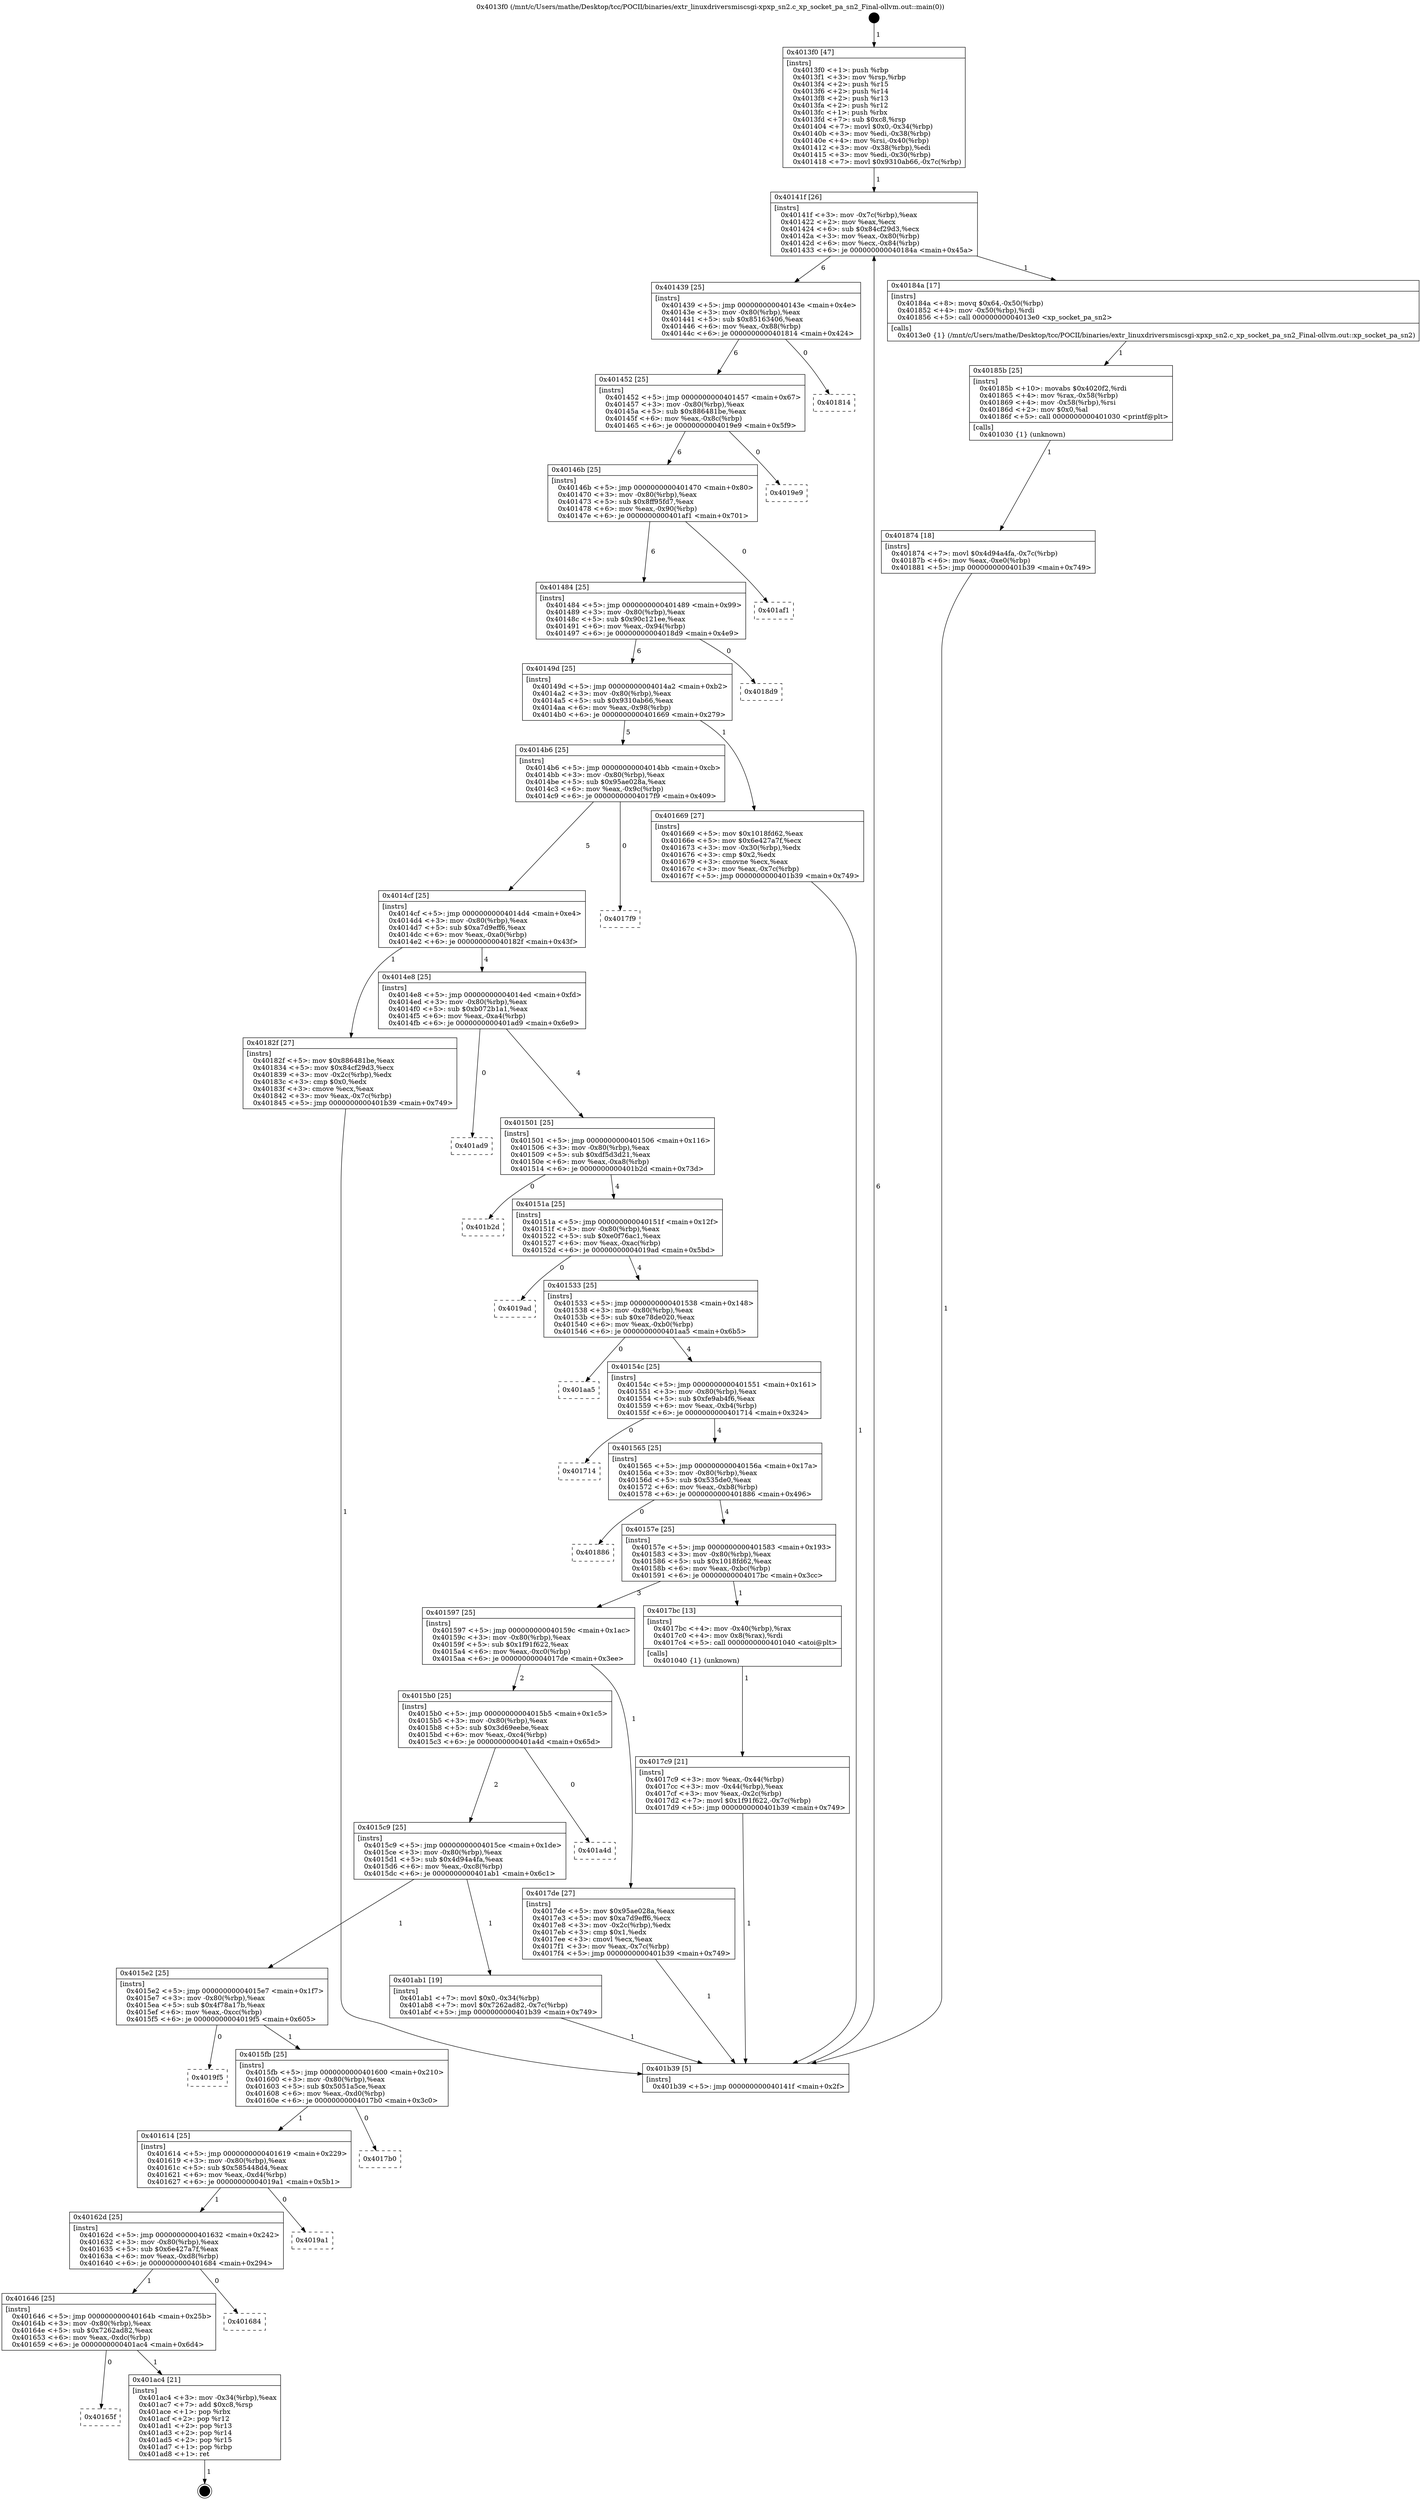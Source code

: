 digraph "0x4013f0" {
  label = "0x4013f0 (/mnt/c/Users/mathe/Desktop/tcc/POCII/binaries/extr_linuxdriversmiscsgi-xpxp_sn2.c_xp_socket_pa_sn2_Final-ollvm.out::main(0))"
  labelloc = "t"
  node[shape=record]

  Entry [label="",width=0.3,height=0.3,shape=circle,fillcolor=black,style=filled]
  "0x40141f" [label="{
     0x40141f [26]\l
     | [instrs]\l
     &nbsp;&nbsp;0x40141f \<+3\>: mov -0x7c(%rbp),%eax\l
     &nbsp;&nbsp;0x401422 \<+2\>: mov %eax,%ecx\l
     &nbsp;&nbsp;0x401424 \<+6\>: sub $0x84cf29d3,%ecx\l
     &nbsp;&nbsp;0x40142a \<+3\>: mov %eax,-0x80(%rbp)\l
     &nbsp;&nbsp;0x40142d \<+6\>: mov %ecx,-0x84(%rbp)\l
     &nbsp;&nbsp;0x401433 \<+6\>: je 000000000040184a \<main+0x45a\>\l
  }"]
  "0x40184a" [label="{
     0x40184a [17]\l
     | [instrs]\l
     &nbsp;&nbsp;0x40184a \<+8\>: movq $0x64,-0x50(%rbp)\l
     &nbsp;&nbsp;0x401852 \<+4\>: mov -0x50(%rbp),%rdi\l
     &nbsp;&nbsp;0x401856 \<+5\>: call 00000000004013e0 \<xp_socket_pa_sn2\>\l
     | [calls]\l
     &nbsp;&nbsp;0x4013e0 \{1\} (/mnt/c/Users/mathe/Desktop/tcc/POCII/binaries/extr_linuxdriversmiscsgi-xpxp_sn2.c_xp_socket_pa_sn2_Final-ollvm.out::xp_socket_pa_sn2)\l
  }"]
  "0x401439" [label="{
     0x401439 [25]\l
     | [instrs]\l
     &nbsp;&nbsp;0x401439 \<+5\>: jmp 000000000040143e \<main+0x4e\>\l
     &nbsp;&nbsp;0x40143e \<+3\>: mov -0x80(%rbp),%eax\l
     &nbsp;&nbsp;0x401441 \<+5\>: sub $0x85163406,%eax\l
     &nbsp;&nbsp;0x401446 \<+6\>: mov %eax,-0x88(%rbp)\l
     &nbsp;&nbsp;0x40144c \<+6\>: je 0000000000401814 \<main+0x424\>\l
  }"]
  Exit [label="",width=0.3,height=0.3,shape=circle,fillcolor=black,style=filled,peripheries=2]
  "0x401814" [label="{
     0x401814\l
  }", style=dashed]
  "0x401452" [label="{
     0x401452 [25]\l
     | [instrs]\l
     &nbsp;&nbsp;0x401452 \<+5\>: jmp 0000000000401457 \<main+0x67\>\l
     &nbsp;&nbsp;0x401457 \<+3\>: mov -0x80(%rbp),%eax\l
     &nbsp;&nbsp;0x40145a \<+5\>: sub $0x886481be,%eax\l
     &nbsp;&nbsp;0x40145f \<+6\>: mov %eax,-0x8c(%rbp)\l
     &nbsp;&nbsp;0x401465 \<+6\>: je 00000000004019e9 \<main+0x5f9\>\l
  }"]
  "0x40165f" [label="{
     0x40165f\l
  }", style=dashed]
  "0x4019e9" [label="{
     0x4019e9\l
  }", style=dashed]
  "0x40146b" [label="{
     0x40146b [25]\l
     | [instrs]\l
     &nbsp;&nbsp;0x40146b \<+5\>: jmp 0000000000401470 \<main+0x80\>\l
     &nbsp;&nbsp;0x401470 \<+3\>: mov -0x80(%rbp),%eax\l
     &nbsp;&nbsp;0x401473 \<+5\>: sub $0x8ff95fd7,%eax\l
     &nbsp;&nbsp;0x401478 \<+6\>: mov %eax,-0x90(%rbp)\l
     &nbsp;&nbsp;0x40147e \<+6\>: je 0000000000401af1 \<main+0x701\>\l
  }"]
  "0x401ac4" [label="{
     0x401ac4 [21]\l
     | [instrs]\l
     &nbsp;&nbsp;0x401ac4 \<+3\>: mov -0x34(%rbp),%eax\l
     &nbsp;&nbsp;0x401ac7 \<+7\>: add $0xc8,%rsp\l
     &nbsp;&nbsp;0x401ace \<+1\>: pop %rbx\l
     &nbsp;&nbsp;0x401acf \<+2\>: pop %r12\l
     &nbsp;&nbsp;0x401ad1 \<+2\>: pop %r13\l
     &nbsp;&nbsp;0x401ad3 \<+2\>: pop %r14\l
     &nbsp;&nbsp;0x401ad5 \<+2\>: pop %r15\l
     &nbsp;&nbsp;0x401ad7 \<+1\>: pop %rbp\l
     &nbsp;&nbsp;0x401ad8 \<+1\>: ret\l
  }"]
  "0x401af1" [label="{
     0x401af1\l
  }", style=dashed]
  "0x401484" [label="{
     0x401484 [25]\l
     | [instrs]\l
     &nbsp;&nbsp;0x401484 \<+5\>: jmp 0000000000401489 \<main+0x99\>\l
     &nbsp;&nbsp;0x401489 \<+3\>: mov -0x80(%rbp),%eax\l
     &nbsp;&nbsp;0x40148c \<+5\>: sub $0x90c121ee,%eax\l
     &nbsp;&nbsp;0x401491 \<+6\>: mov %eax,-0x94(%rbp)\l
     &nbsp;&nbsp;0x401497 \<+6\>: je 00000000004018d9 \<main+0x4e9\>\l
  }"]
  "0x401646" [label="{
     0x401646 [25]\l
     | [instrs]\l
     &nbsp;&nbsp;0x401646 \<+5\>: jmp 000000000040164b \<main+0x25b\>\l
     &nbsp;&nbsp;0x40164b \<+3\>: mov -0x80(%rbp),%eax\l
     &nbsp;&nbsp;0x40164e \<+5\>: sub $0x7262ad82,%eax\l
     &nbsp;&nbsp;0x401653 \<+6\>: mov %eax,-0xdc(%rbp)\l
     &nbsp;&nbsp;0x401659 \<+6\>: je 0000000000401ac4 \<main+0x6d4\>\l
  }"]
  "0x4018d9" [label="{
     0x4018d9\l
  }", style=dashed]
  "0x40149d" [label="{
     0x40149d [25]\l
     | [instrs]\l
     &nbsp;&nbsp;0x40149d \<+5\>: jmp 00000000004014a2 \<main+0xb2\>\l
     &nbsp;&nbsp;0x4014a2 \<+3\>: mov -0x80(%rbp),%eax\l
     &nbsp;&nbsp;0x4014a5 \<+5\>: sub $0x9310ab66,%eax\l
     &nbsp;&nbsp;0x4014aa \<+6\>: mov %eax,-0x98(%rbp)\l
     &nbsp;&nbsp;0x4014b0 \<+6\>: je 0000000000401669 \<main+0x279\>\l
  }"]
  "0x401684" [label="{
     0x401684\l
  }", style=dashed]
  "0x401669" [label="{
     0x401669 [27]\l
     | [instrs]\l
     &nbsp;&nbsp;0x401669 \<+5\>: mov $0x1018fd62,%eax\l
     &nbsp;&nbsp;0x40166e \<+5\>: mov $0x6e427a7f,%ecx\l
     &nbsp;&nbsp;0x401673 \<+3\>: mov -0x30(%rbp),%edx\l
     &nbsp;&nbsp;0x401676 \<+3\>: cmp $0x2,%edx\l
     &nbsp;&nbsp;0x401679 \<+3\>: cmovne %ecx,%eax\l
     &nbsp;&nbsp;0x40167c \<+3\>: mov %eax,-0x7c(%rbp)\l
     &nbsp;&nbsp;0x40167f \<+5\>: jmp 0000000000401b39 \<main+0x749\>\l
  }"]
  "0x4014b6" [label="{
     0x4014b6 [25]\l
     | [instrs]\l
     &nbsp;&nbsp;0x4014b6 \<+5\>: jmp 00000000004014bb \<main+0xcb\>\l
     &nbsp;&nbsp;0x4014bb \<+3\>: mov -0x80(%rbp),%eax\l
     &nbsp;&nbsp;0x4014be \<+5\>: sub $0x95ae028a,%eax\l
     &nbsp;&nbsp;0x4014c3 \<+6\>: mov %eax,-0x9c(%rbp)\l
     &nbsp;&nbsp;0x4014c9 \<+6\>: je 00000000004017f9 \<main+0x409\>\l
  }"]
  "0x401b39" [label="{
     0x401b39 [5]\l
     | [instrs]\l
     &nbsp;&nbsp;0x401b39 \<+5\>: jmp 000000000040141f \<main+0x2f\>\l
  }"]
  "0x4013f0" [label="{
     0x4013f0 [47]\l
     | [instrs]\l
     &nbsp;&nbsp;0x4013f0 \<+1\>: push %rbp\l
     &nbsp;&nbsp;0x4013f1 \<+3\>: mov %rsp,%rbp\l
     &nbsp;&nbsp;0x4013f4 \<+2\>: push %r15\l
     &nbsp;&nbsp;0x4013f6 \<+2\>: push %r14\l
     &nbsp;&nbsp;0x4013f8 \<+2\>: push %r13\l
     &nbsp;&nbsp;0x4013fa \<+2\>: push %r12\l
     &nbsp;&nbsp;0x4013fc \<+1\>: push %rbx\l
     &nbsp;&nbsp;0x4013fd \<+7\>: sub $0xc8,%rsp\l
     &nbsp;&nbsp;0x401404 \<+7\>: movl $0x0,-0x34(%rbp)\l
     &nbsp;&nbsp;0x40140b \<+3\>: mov %edi,-0x38(%rbp)\l
     &nbsp;&nbsp;0x40140e \<+4\>: mov %rsi,-0x40(%rbp)\l
     &nbsp;&nbsp;0x401412 \<+3\>: mov -0x38(%rbp),%edi\l
     &nbsp;&nbsp;0x401415 \<+3\>: mov %edi,-0x30(%rbp)\l
     &nbsp;&nbsp;0x401418 \<+7\>: movl $0x9310ab66,-0x7c(%rbp)\l
  }"]
  "0x40162d" [label="{
     0x40162d [25]\l
     | [instrs]\l
     &nbsp;&nbsp;0x40162d \<+5\>: jmp 0000000000401632 \<main+0x242\>\l
     &nbsp;&nbsp;0x401632 \<+3\>: mov -0x80(%rbp),%eax\l
     &nbsp;&nbsp;0x401635 \<+5\>: sub $0x6e427a7f,%eax\l
     &nbsp;&nbsp;0x40163a \<+6\>: mov %eax,-0xd8(%rbp)\l
     &nbsp;&nbsp;0x401640 \<+6\>: je 0000000000401684 \<main+0x294\>\l
  }"]
  "0x4017f9" [label="{
     0x4017f9\l
  }", style=dashed]
  "0x4014cf" [label="{
     0x4014cf [25]\l
     | [instrs]\l
     &nbsp;&nbsp;0x4014cf \<+5\>: jmp 00000000004014d4 \<main+0xe4\>\l
     &nbsp;&nbsp;0x4014d4 \<+3\>: mov -0x80(%rbp),%eax\l
     &nbsp;&nbsp;0x4014d7 \<+5\>: sub $0xa7d9eff6,%eax\l
     &nbsp;&nbsp;0x4014dc \<+6\>: mov %eax,-0xa0(%rbp)\l
     &nbsp;&nbsp;0x4014e2 \<+6\>: je 000000000040182f \<main+0x43f\>\l
  }"]
  "0x4019a1" [label="{
     0x4019a1\l
  }", style=dashed]
  "0x40182f" [label="{
     0x40182f [27]\l
     | [instrs]\l
     &nbsp;&nbsp;0x40182f \<+5\>: mov $0x886481be,%eax\l
     &nbsp;&nbsp;0x401834 \<+5\>: mov $0x84cf29d3,%ecx\l
     &nbsp;&nbsp;0x401839 \<+3\>: mov -0x2c(%rbp),%edx\l
     &nbsp;&nbsp;0x40183c \<+3\>: cmp $0x0,%edx\l
     &nbsp;&nbsp;0x40183f \<+3\>: cmove %ecx,%eax\l
     &nbsp;&nbsp;0x401842 \<+3\>: mov %eax,-0x7c(%rbp)\l
     &nbsp;&nbsp;0x401845 \<+5\>: jmp 0000000000401b39 \<main+0x749\>\l
  }"]
  "0x4014e8" [label="{
     0x4014e8 [25]\l
     | [instrs]\l
     &nbsp;&nbsp;0x4014e8 \<+5\>: jmp 00000000004014ed \<main+0xfd\>\l
     &nbsp;&nbsp;0x4014ed \<+3\>: mov -0x80(%rbp),%eax\l
     &nbsp;&nbsp;0x4014f0 \<+5\>: sub $0xb072b1a1,%eax\l
     &nbsp;&nbsp;0x4014f5 \<+6\>: mov %eax,-0xa4(%rbp)\l
     &nbsp;&nbsp;0x4014fb \<+6\>: je 0000000000401ad9 \<main+0x6e9\>\l
  }"]
  "0x401614" [label="{
     0x401614 [25]\l
     | [instrs]\l
     &nbsp;&nbsp;0x401614 \<+5\>: jmp 0000000000401619 \<main+0x229\>\l
     &nbsp;&nbsp;0x401619 \<+3\>: mov -0x80(%rbp),%eax\l
     &nbsp;&nbsp;0x40161c \<+5\>: sub $0x585448d4,%eax\l
     &nbsp;&nbsp;0x401621 \<+6\>: mov %eax,-0xd4(%rbp)\l
     &nbsp;&nbsp;0x401627 \<+6\>: je 00000000004019a1 \<main+0x5b1\>\l
  }"]
  "0x401ad9" [label="{
     0x401ad9\l
  }", style=dashed]
  "0x401501" [label="{
     0x401501 [25]\l
     | [instrs]\l
     &nbsp;&nbsp;0x401501 \<+5\>: jmp 0000000000401506 \<main+0x116\>\l
     &nbsp;&nbsp;0x401506 \<+3\>: mov -0x80(%rbp),%eax\l
     &nbsp;&nbsp;0x401509 \<+5\>: sub $0xdf5d3d21,%eax\l
     &nbsp;&nbsp;0x40150e \<+6\>: mov %eax,-0xa8(%rbp)\l
     &nbsp;&nbsp;0x401514 \<+6\>: je 0000000000401b2d \<main+0x73d\>\l
  }"]
  "0x4017b0" [label="{
     0x4017b0\l
  }", style=dashed]
  "0x401b2d" [label="{
     0x401b2d\l
  }", style=dashed]
  "0x40151a" [label="{
     0x40151a [25]\l
     | [instrs]\l
     &nbsp;&nbsp;0x40151a \<+5\>: jmp 000000000040151f \<main+0x12f\>\l
     &nbsp;&nbsp;0x40151f \<+3\>: mov -0x80(%rbp),%eax\l
     &nbsp;&nbsp;0x401522 \<+5\>: sub $0xe0f76ac1,%eax\l
     &nbsp;&nbsp;0x401527 \<+6\>: mov %eax,-0xac(%rbp)\l
     &nbsp;&nbsp;0x40152d \<+6\>: je 00000000004019ad \<main+0x5bd\>\l
  }"]
  "0x4015fb" [label="{
     0x4015fb [25]\l
     | [instrs]\l
     &nbsp;&nbsp;0x4015fb \<+5\>: jmp 0000000000401600 \<main+0x210\>\l
     &nbsp;&nbsp;0x401600 \<+3\>: mov -0x80(%rbp),%eax\l
     &nbsp;&nbsp;0x401603 \<+5\>: sub $0x5051a5ce,%eax\l
     &nbsp;&nbsp;0x401608 \<+6\>: mov %eax,-0xd0(%rbp)\l
     &nbsp;&nbsp;0x40160e \<+6\>: je 00000000004017b0 \<main+0x3c0\>\l
  }"]
  "0x4019ad" [label="{
     0x4019ad\l
  }", style=dashed]
  "0x401533" [label="{
     0x401533 [25]\l
     | [instrs]\l
     &nbsp;&nbsp;0x401533 \<+5\>: jmp 0000000000401538 \<main+0x148\>\l
     &nbsp;&nbsp;0x401538 \<+3\>: mov -0x80(%rbp),%eax\l
     &nbsp;&nbsp;0x40153b \<+5\>: sub $0xe78de020,%eax\l
     &nbsp;&nbsp;0x401540 \<+6\>: mov %eax,-0xb0(%rbp)\l
     &nbsp;&nbsp;0x401546 \<+6\>: je 0000000000401aa5 \<main+0x6b5\>\l
  }"]
  "0x4019f5" [label="{
     0x4019f5\l
  }", style=dashed]
  "0x401aa5" [label="{
     0x401aa5\l
  }", style=dashed]
  "0x40154c" [label="{
     0x40154c [25]\l
     | [instrs]\l
     &nbsp;&nbsp;0x40154c \<+5\>: jmp 0000000000401551 \<main+0x161\>\l
     &nbsp;&nbsp;0x401551 \<+3\>: mov -0x80(%rbp),%eax\l
     &nbsp;&nbsp;0x401554 \<+5\>: sub $0xfe9ab4f6,%eax\l
     &nbsp;&nbsp;0x401559 \<+6\>: mov %eax,-0xb4(%rbp)\l
     &nbsp;&nbsp;0x40155f \<+6\>: je 0000000000401714 \<main+0x324\>\l
  }"]
  "0x4015e2" [label="{
     0x4015e2 [25]\l
     | [instrs]\l
     &nbsp;&nbsp;0x4015e2 \<+5\>: jmp 00000000004015e7 \<main+0x1f7\>\l
     &nbsp;&nbsp;0x4015e7 \<+3\>: mov -0x80(%rbp),%eax\l
     &nbsp;&nbsp;0x4015ea \<+5\>: sub $0x4f78a17b,%eax\l
     &nbsp;&nbsp;0x4015ef \<+6\>: mov %eax,-0xcc(%rbp)\l
     &nbsp;&nbsp;0x4015f5 \<+6\>: je 00000000004019f5 \<main+0x605\>\l
  }"]
  "0x401714" [label="{
     0x401714\l
  }", style=dashed]
  "0x401565" [label="{
     0x401565 [25]\l
     | [instrs]\l
     &nbsp;&nbsp;0x401565 \<+5\>: jmp 000000000040156a \<main+0x17a\>\l
     &nbsp;&nbsp;0x40156a \<+3\>: mov -0x80(%rbp),%eax\l
     &nbsp;&nbsp;0x40156d \<+5\>: sub $0x535de0,%eax\l
     &nbsp;&nbsp;0x401572 \<+6\>: mov %eax,-0xb8(%rbp)\l
     &nbsp;&nbsp;0x401578 \<+6\>: je 0000000000401886 \<main+0x496\>\l
  }"]
  "0x401ab1" [label="{
     0x401ab1 [19]\l
     | [instrs]\l
     &nbsp;&nbsp;0x401ab1 \<+7\>: movl $0x0,-0x34(%rbp)\l
     &nbsp;&nbsp;0x401ab8 \<+7\>: movl $0x7262ad82,-0x7c(%rbp)\l
     &nbsp;&nbsp;0x401abf \<+5\>: jmp 0000000000401b39 \<main+0x749\>\l
  }"]
  "0x401886" [label="{
     0x401886\l
  }", style=dashed]
  "0x40157e" [label="{
     0x40157e [25]\l
     | [instrs]\l
     &nbsp;&nbsp;0x40157e \<+5\>: jmp 0000000000401583 \<main+0x193\>\l
     &nbsp;&nbsp;0x401583 \<+3\>: mov -0x80(%rbp),%eax\l
     &nbsp;&nbsp;0x401586 \<+5\>: sub $0x1018fd62,%eax\l
     &nbsp;&nbsp;0x40158b \<+6\>: mov %eax,-0xbc(%rbp)\l
     &nbsp;&nbsp;0x401591 \<+6\>: je 00000000004017bc \<main+0x3cc\>\l
  }"]
  "0x4015c9" [label="{
     0x4015c9 [25]\l
     | [instrs]\l
     &nbsp;&nbsp;0x4015c9 \<+5\>: jmp 00000000004015ce \<main+0x1de\>\l
     &nbsp;&nbsp;0x4015ce \<+3\>: mov -0x80(%rbp),%eax\l
     &nbsp;&nbsp;0x4015d1 \<+5\>: sub $0x4d94a4fa,%eax\l
     &nbsp;&nbsp;0x4015d6 \<+6\>: mov %eax,-0xc8(%rbp)\l
     &nbsp;&nbsp;0x4015dc \<+6\>: je 0000000000401ab1 \<main+0x6c1\>\l
  }"]
  "0x4017bc" [label="{
     0x4017bc [13]\l
     | [instrs]\l
     &nbsp;&nbsp;0x4017bc \<+4\>: mov -0x40(%rbp),%rax\l
     &nbsp;&nbsp;0x4017c0 \<+4\>: mov 0x8(%rax),%rdi\l
     &nbsp;&nbsp;0x4017c4 \<+5\>: call 0000000000401040 \<atoi@plt\>\l
     | [calls]\l
     &nbsp;&nbsp;0x401040 \{1\} (unknown)\l
  }"]
  "0x401597" [label="{
     0x401597 [25]\l
     | [instrs]\l
     &nbsp;&nbsp;0x401597 \<+5\>: jmp 000000000040159c \<main+0x1ac\>\l
     &nbsp;&nbsp;0x40159c \<+3\>: mov -0x80(%rbp),%eax\l
     &nbsp;&nbsp;0x40159f \<+5\>: sub $0x1f91f622,%eax\l
     &nbsp;&nbsp;0x4015a4 \<+6\>: mov %eax,-0xc0(%rbp)\l
     &nbsp;&nbsp;0x4015aa \<+6\>: je 00000000004017de \<main+0x3ee\>\l
  }"]
  "0x4017c9" [label="{
     0x4017c9 [21]\l
     | [instrs]\l
     &nbsp;&nbsp;0x4017c9 \<+3\>: mov %eax,-0x44(%rbp)\l
     &nbsp;&nbsp;0x4017cc \<+3\>: mov -0x44(%rbp),%eax\l
     &nbsp;&nbsp;0x4017cf \<+3\>: mov %eax,-0x2c(%rbp)\l
     &nbsp;&nbsp;0x4017d2 \<+7\>: movl $0x1f91f622,-0x7c(%rbp)\l
     &nbsp;&nbsp;0x4017d9 \<+5\>: jmp 0000000000401b39 \<main+0x749\>\l
  }"]
  "0x401a4d" [label="{
     0x401a4d\l
  }", style=dashed]
  "0x4017de" [label="{
     0x4017de [27]\l
     | [instrs]\l
     &nbsp;&nbsp;0x4017de \<+5\>: mov $0x95ae028a,%eax\l
     &nbsp;&nbsp;0x4017e3 \<+5\>: mov $0xa7d9eff6,%ecx\l
     &nbsp;&nbsp;0x4017e8 \<+3\>: mov -0x2c(%rbp),%edx\l
     &nbsp;&nbsp;0x4017eb \<+3\>: cmp $0x1,%edx\l
     &nbsp;&nbsp;0x4017ee \<+3\>: cmovl %ecx,%eax\l
     &nbsp;&nbsp;0x4017f1 \<+3\>: mov %eax,-0x7c(%rbp)\l
     &nbsp;&nbsp;0x4017f4 \<+5\>: jmp 0000000000401b39 \<main+0x749\>\l
  }"]
  "0x4015b0" [label="{
     0x4015b0 [25]\l
     | [instrs]\l
     &nbsp;&nbsp;0x4015b0 \<+5\>: jmp 00000000004015b5 \<main+0x1c5\>\l
     &nbsp;&nbsp;0x4015b5 \<+3\>: mov -0x80(%rbp),%eax\l
     &nbsp;&nbsp;0x4015b8 \<+5\>: sub $0x3d69eebe,%eax\l
     &nbsp;&nbsp;0x4015bd \<+6\>: mov %eax,-0xc4(%rbp)\l
     &nbsp;&nbsp;0x4015c3 \<+6\>: je 0000000000401a4d \<main+0x65d\>\l
  }"]
  "0x40185b" [label="{
     0x40185b [25]\l
     | [instrs]\l
     &nbsp;&nbsp;0x40185b \<+10\>: movabs $0x4020f2,%rdi\l
     &nbsp;&nbsp;0x401865 \<+4\>: mov %rax,-0x58(%rbp)\l
     &nbsp;&nbsp;0x401869 \<+4\>: mov -0x58(%rbp),%rsi\l
     &nbsp;&nbsp;0x40186d \<+2\>: mov $0x0,%al\l
     &nbsp;&nbsp;0x40186f \<+5\>: call 0000000000401030 \<printf@plt\>\l
     | [calls]\l
     &nbsp;&nbsp;0x401030 \{1\} (unknown)\l
  }"]
  "0x401874" [label="{
     0x401874 [18]\l
     | [instrs]\l
     &nbsp;&nbsp;0x401874 \<+7\>: movl $0x4d94a4fa,-0x7c(%rbp)\l
     &nbsp;&nbsp;0x40187b \<+6\>: mov %eax,-0xe0(%rbp)\l
     &nbsp;&nbsp;0x401881 \<+5\>: jmp 0000000000401b39 \<main+0x749\>\l
  }"]
  Entry -> "0x4013f0" [label=" 1"]
  "0x40141f" -> "0x40184a" [label=" 1"]
  "0x40141f" -> "0x401439" [label=" 6"]
  "0x401ac4" -> Exit [label=" 1"]
  "0x401439" -> "0x401814" [label=" 0"]
  "0x401439" -> "0x401452" [label=" 6"]
  "0x401646" -> "0x40165f" [label=" 0"]
  "0x401452" -> "0x4019e9" [label=" 0"]
  "0x401452" -> "0x40146b" [label=" 6"]
  "0x401646" -> "0x401ac4" [label=" 1"]
  "0x40146b" -> "0x401af1" [label=" 0"]
  "0x40146b" -> "0x401484" [label=" 6"]
  "0x40162d" -> "0x401646" [label=" 1"]
  "0x401484" -> "0x4018d9" [label=" 0"]
  "0x401484" -> "0x40149d" [label=" 6"]
  "0x40162d" -> "0x401684" [label=" 0"]
  "0x40149d" -> "0x401669" [label=" 1"]
  "0x40149d" -> "0x4014b6" [label=" 5"]
  "0x401669" -> "0x401b39" [label=" 1"]
  "0x4013f0" -> "0x40141f" [label=" 1"]
  "0x401b39" -> "0x40141f" [label=" 6"]
  "0x401614" -> "0x40162d" [label=" 1"]
  "0x4014b6" -> "0x4017f9" [label=" 0"]
  "0x4014b6" -> "0x4014cf" [label=" 5"]
  "0x401614" -> "0x4019a1" [label=" 0"]
  "0x4014cf" -> "0x40182f" [label=" 1"]
  "0x4014cf" -> "0x4014e8" [label=" 4"]
  "0x4015fb" -> "0x401614" [label=" 1"]
  "0x4014e8" -> "0x401ad9" [label=" 0"]
  "0x4014e8" -> "0x401501" [label=" 4"]
  "0x4015fb" -> "0x4017b0" [label=" 0"]
  "0x401501" -> "0x401b2d" [label=" 0"]
  "0x401501" -> "0x40151a" [label=" 4"]
  "0x4015e2" -> "0x4015fb" [label=" 1"]
  "0x40151a" -> "0x4019ad" [label=" 0"]
  "0x40151a" -> "0x401533" [label=" 4"]
  "0x4015e2" -> "0x4019f5" [label=" 0"]
  "0x401533" -> "0x401aa5" [label=" 0"]
  "0x401533" -> "0x40154c" [label=" 4"]
  "0x401ab1" -> "0x401b39" [label=" 1"]
  "0x40154c" -> "0x401714" [label=" 0"]
  "0x40154c" -> "0x401565" [label=" 4"]
  "0x4015c9" -> "0x4015e2" [label=" 1"]
  "0x401565" -> "0x401886" [label=" 0"]
  "0x401565" -> "0x40157e" [label=" 4"]
  "0x4015c9" -> "0x401ab1" [label=" 1"]
  "0x40157e" -> "0x4017bc" [label=" 1"]
  "0x40157e" -> "0x401597" [label=" 3"]
  "0x4017bc" -> "0x4017c9" [label=" 1"]
  "0x4017c9" -> "0x401b39" [label=" 1"]
  "0x4015b0" -> "0x4015c9" [label=" 2"]
  "0x401597" -> "0x4017de" [label=" 1"]
  "0x401597" -> "0x4015b0" [label=" 2"]
  "0x4017de" -> "0x401b39" [label=" 1"]
  "0x40182f" -> "0x401b39" [label=" 1"]
  "0x40184a" -> "0x40185b" [label=" 1"]
  "0x40185b" -> "0x401874" [label=" 1"]
  "0x401874" -> "0x401b39" [label=" 1"]
  "0x4015b0" -> "0x401a4d" [label=" 0"]
}
